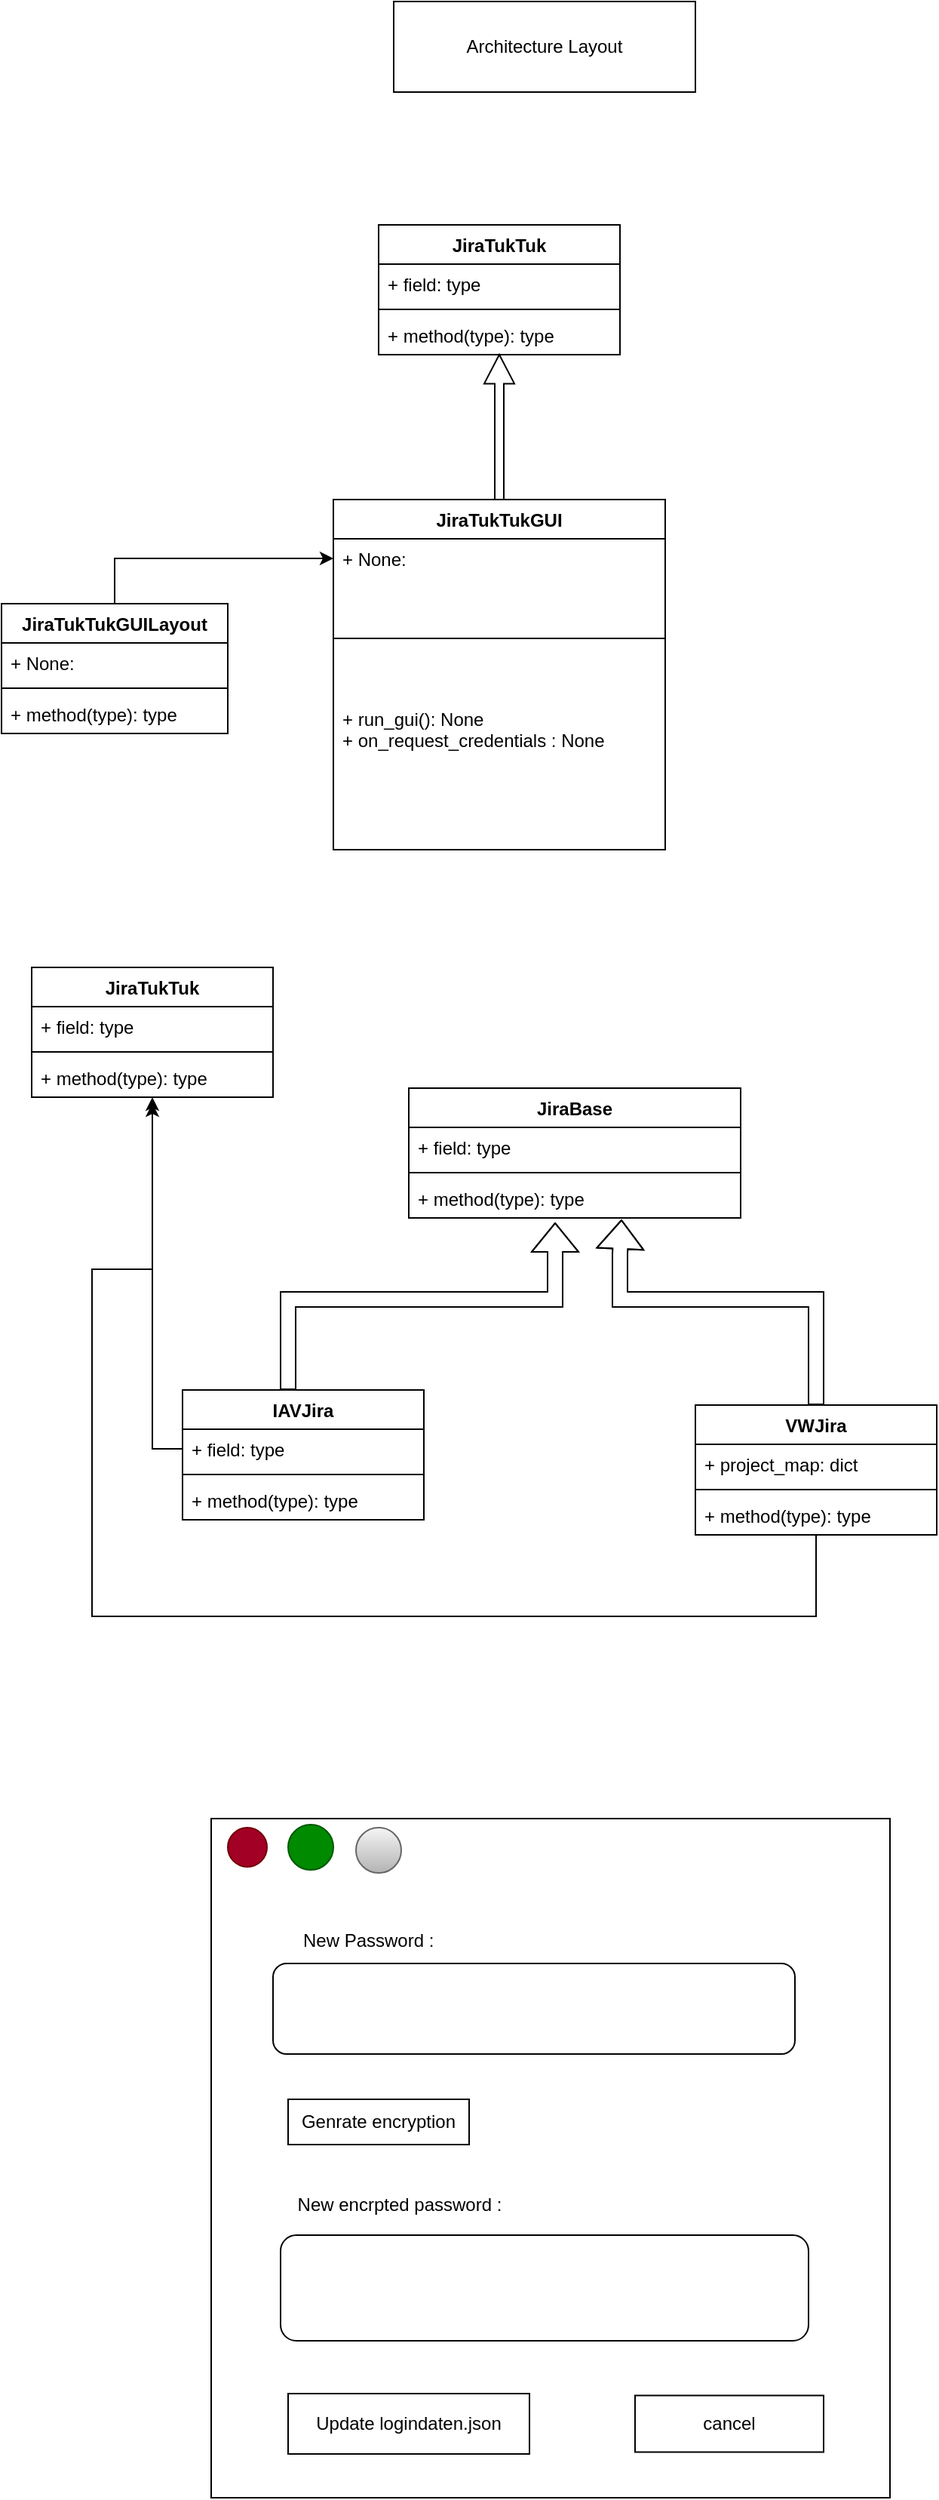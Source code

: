 <mxfile version="20.2.8" type="github"><diagram id="FJrSFJokZsj8YcYKip3K" name="Seite-1"><mxGraphModel dx="968" dy="658" grid="1" gridSize="10" guides="1" tooltips="1" connect="1" arrows="1" fold="1" page="1" pageScale="1" pageWidth="827" pageHeight="1169" math="0" shadow="0"><root><mxCell id="0"/><mxCell id="1" parent="0"/><mxCell id="Ei1yOIkFtn_o3jzYvI5q-6" value="JiraTukTukGUI" style="swimlane;fontStyle=1;align=center;verticalAlign=top;childLayout=stackLayout;horizontal=1;startSize=26;horizontalStack=0;resizeParent=1;resizeParentMax=0;resizeLast=0;collapsible=1;marginBottom=0;" parent="1" vertex="1"><mxGeometry x="270" y="430" width="220" height="232" as="geometry"/></mxCell><mxCell id="Ei1yOIkFtn_o3jzYvI5q-7" value="+ None: " style="text;strokeColor=none;fillColor=none;align=left;verticalAlign=top;spacingLeft=4;spacingRight=4;overflow=hidden;rotatable=0;points=[[0,0.5],[1,0.5]];portConstraint=eastwest;" parent="Ei1yOIkFtn_o3jzYvI5q-6" vertex="1"><mxGeometry y="26" width="220" height="26" as="geometry"/></mxCell><mxCell id="Ei1yOIkFtn_o3jzYvI5q-8" value="" style="line;strokeWidth=1;fillColor=none;align=left;verticalAlign=middle;spacingTop=-1;spacingLeft=3;spacingRight=3;rotatable=0;labelPosition=right;points=[];portConstraint=eastwest;strokeColor=inherit;" parent="Ei1yOIkFtn_o3jzYvI5q-6" vertex="1"><mxGeometry y="52" width="220" height="80" as="geometry"/></mxCell><mxCell id="Ei1yOIkFtn_o3jzYvI5q-9" value="+ run_gui(): None&#10;+ on_request_credentials : None&#10;" style="text;strokeColor=none;fillColor=none;align=left;verticalAlign=top;spacingLeft=4;spacingRight=4;overflow=hidden;rotatable=0;points=[[0,0.5],[1,0.5]];portConstraint=eastwest;" parent="Ei1yOIkFtn_o3jzYvI5q-6" vertex="1"><mxGeometry y="132" width="220" height="100" as="geometry"/></mxCell><mxCell id="Ei1yOIkFtn_o3jzYvI5q-14" style="edgeStyle=orthogonalEdgeStyle;rounded=0;orthogonalLoop=1;jettySize=auto;html=1;entryX=0;entryY=0.5;entryDx=0;entryDy=0;" parent="1" source="Ei1yOIkFtn_o3jzYvI5q-10" target="Ei1yOIkFtn_o3jzYvI5q-7" edge="1"><mxGeometry relative="1" as="geometry"/></mxCell><mxCell id="Ei1yOIkFtn_o3jzYvI5q-10" value="JiraTukTukGUILayout" style="swimlane;fontStyle=1;align=center;verticalAlign=top;childLayout=stackLayout;horizontal=1;startSize=26;horizontalStack=0;resizeParent=1;resizeParentMax=0;resizeLast=0;collapsible=1;marginBottom=0;" parent="1" vertex="1"><mxGeometry x="50" y="499" width="150" height="86" as="geometry"/></mxCell><mxCell id="Ei1yOIkFtn_o3jzYvI5q-11" value="+ None: " style="text;strokeColor=none;fillColor=none;align=left;verticalAlign=top;spacingLeft=4;spacingRight=4;overflow=hidden;rotatable=0;points=[[0,0.5],[1,0.5]];portConstraint=eastwest;" parent="Ei1yOIkFtn_o3jzYvI5q-10" vertex="1"><mxGeometry y="26" width="150" height="26" as="geometry"/></mxCell><mxCell id="Ei1yOIkFtn_o3jzYvI5q-12" value="" style="line;strokeWidth=1;fillColor=none;align=left;verticalAlign=middle;spacingTop=-1;spacingLeft=3;spacingRight=3;rotatable=0;labelPosition=right;points=[];portConstraint=eastwest;strokeColor=inherit;" parent="Ei1yOIkFtn_o3jzYvI5q-10" vertex="1"><mxGeometry y="52" width="150" height="8" as="geometry"/></mxCell><mxCell id="Ei1yOIkFtn_o3jzYvI5q-13" value="+ method(type): type" style="text;strokeColor=none;fillColor=none;align=left;verticalAlign=top;spacingLeft=4;spacingRight=4;overflow=hidden;rotatable=0;points=[[0,0.5],[1,0.5]];portConstraint=eastwest;" parent="Ei1yOIkFtn_o3jzYvI5q-10" vertex="1"><mxGeometry y="60" width="150" height="26" as="geometry"/></mxCell><mxCell id="Ei1yOIkFtn_o3jzYvI5q-15" value="Architecture Layout" style="rounded=0;whiteSpace=wrap;html=1;" parent="1" vertex="1"><mxGeometry x="310" y="100" width="200" height="60" as="geometry"/></mxCell><mxCell id="Ei1yOIkFtn_o3jzYvI5q-24" value="JiraTukTuk" style="swimlane;fontStyle=1;align=center;verticalAlign=top;childLayout=stackLayout;horizontal=1;startSize=26;horizontalStack=0;resizeParent=1;resizeParentMax=0;resizeLast=0;collapsible=1;marginBottom=0;" parent="1" vertex="1"><mxGeometry x="300" y="248" width="160" height="86" as="geometry"/></mxCell><mxCell id="Ei1yOIkFtn_o3jzYvI5q-25" value="+ field: type" style="text;strokeColor=none;fillColor=none;align=left;verticalAlign=top;spacingLeft=4;spacingRight=4;overflow=hidden;rotatable=0;points=[[0,0.5],[1,0.5]];portConstraint=eastwest;" parent="Ei1yOIkFtn_o3jzYvI5q-24" vertex="1"><mxGeometry y="26" width="160" height="26" as="geometry"/></mxCell><mxCell id="Ei1yOIkFtn_o3jzYvI5q-26" value="" style="line;strokeWidth=1;fillColor=none;align=left;verticalAlign=middle;spacingTop=-1;spacingLeft=3;spacingRight=3;rotatable=0;labelPosition=right;points=[];portConstraint=eastwest;strokeColor=inherit;" parent="Ei1yOIkFtn_o3jzYvI5q-24" vertex="1"><mxGeometry y="52" width="160" height="8" as="geometry"/></mxCell><mxCell id="Ei1yOIkFtn_o3jzYvI5q-27" value="+ method(type): type" style="text;strokeColor=none;fillColor=none;align=left;verticalAlign=top;spacingLeft=4;spacingRight=4;overflow=hidden;rotatable=0;points=[[0,0.5],[1,0.5]];portConstraint=eastwest;" parent="Ei1yOIkFtn_o3jzYvI5q-24" vertex="1"><mxGeometry y="60" width="160" height="26" as="geometry"/></mxCell><mxCell id="Ei1yOIkFtn_o3jzYvI5q-29" value="" style="shape=singleArrow;direction=north;whiteSpace=wrap;html=1;" parent="1" vertex="1"><mxGeometry x="370" y="334" width="20" height="96" as="geometry"/></mxCell><mxCell id="54ODkncSRyNXvrmE8b5W-1" value="JiraBase" style="swimlane;fontStyle=1;align=center;verticalAlign=top;childLayout=stackLayout;horizontal=1;startSize=26;horizontalStack=0;resizeParent=1;resizeParentMax=0;resizeLast=0;collapsible=1;marginBottom=0;" vertex="1" parent="1"><mxGeometry x="320" y="820" width="220" height="86" as="geometry"/></mxCell><mxCell id="54ODkncSRyNXvrmE8b5W-2" value="+ field: type" style="text;strokeColor=none;fillColor=none;align=left;verticalAlign=top;spacingLeft=4;spacingRight=4;overflow=hidden;rotatable=0;points=[[0,0.5],[1,0.5]];portConstraint=eastwest;" vertex="1" parent="54ODkncSRyNXvrmE8b5W-1"><mxGeometry y="26" width="220" height="26" as="geometry"/></mxCell><mxCell id="54ODkncSRyNXvrmE8b5W-3" value="" style="line;strokeWidth=1;fillColor=none;align=left;verticalAlign=middle;spacingTop=-1;spacingLeft=3;spacingRight=3;rotatable=0;labelPosition=right;points=[];portConstraint=eastwest;strokeColor=inherit;" vertex="1" parent="54ODkncSRyNXvrmE8b5W-1"><mxGeometry y="52" width="220" height="8" as="geometry"/></mxCell><mxCell id="54ODkncSRyNXvrmE8b5W-4" value="+ method(type): type" style="text;strokeColor=none;fillColor=none;align=left;verticalAlign=top;spacingLeft=4;spacingRight=4;overflow=hidden;rotatable=0;points=[[0,0.5],[1,0.5]];portConstraint=eastwest;" vertex="1" parent="54ODkncSRyNXvrmE8b5W-1"><mxGeometry y="60" width="220" height="26" as="geometry"/></mxCell><mxCell id="54ODkncSRyNXvrmE8b5W-5" value="IAVJira" style="swimlane;fontStyle=1;align=center;verticalAlign=top;childLayout=stackLayout;horizontal=1;startSize=26;horizontalStack=0;resizeParent=1;resizeParentMax=0;resizeLast=0;collapsible=1;marginBottom=0;" vertex="1" parent="1"><mxGeometry x="170" y="1020" width="160" height="86" as="geometry"/></mxCell><mxCell id="54ODkncSRyNXvrmE8b5W-6" value="+ field: type" style="text;strokeColor=none;fillColor=none;align=left;verticalAlign=top;spacingLeft=4;spacingRight=4;overflow=hidden;rotatable=0;points=[[0,0.5],[1,0.5]];portConstraint=eastwest;" vertex="1" parent="54ODkncSRyNXvrmE8b5W-5"><mxGeometry y="26" width="160" height="26" as="geometry"/></mxCell><mxCell id="54ODkncSRyNXvrmE8b5W-7" value="" style="line;strokeWidth=1;fillColor=none;align=left;verticalAlign=middle;spacingTop=-1;spacingLeft=3;spacingRight=3;rotatable=0;labelPosition=right;points=[];portConstraint=eastwest;strokeColor=inherit;" vertex="1" parent="54ODkncSRyNXvrmE8b5W-5"><mxGeometry y="52" width="160" height="8" as="geometry"/></mxCell><mxCell id="54ODkncSRyNXvrmE8b5W-8" value="+ method(type): type" style="text;strokeColor=none;fillColor=none;align=left;verticalAlign=top;spacingLeft=4;spacingRight=4;overflow=hidden;rotatable=0;points=[[0,0.5],[1,0.5]];portConstraint=eastwest;" vertex="1" parent="54ODkncSRyNXvrmE8b5W-5"><mxGeometry y="60" width="160" height="26" as="geometry"/></mxCell><mxCell id="54ODkncSRyNXvrmE8b5W-20" style="edgeStyle=orthogonalEdgeStyle;rounded=0;orthogonalLoop=1;jettySize=auto;html=1;" edge="1" parent="1" source="54ODkncSRyNXvrmE8b5W-9"><mxGeometry relative="1" as="geometry"><mxPoint x="150" y="830" as="targetPoint"/><Array as="points"><mxPoint x="590" y="1170"/><mxPoint x="110" y="1170"/><mxPoint x="110" y="940"/></Array></mxGeometry></mxCell><mxCell id="54ODkncSRyNXvrmE8b5W-9" value="VWJira" style="swimlane;fontStyle=1;align=center;verticalAlign=top;childLayout=stackLayout;horizontal=1;startSize=26;horizontalStack=0;resizeParent=1;resizeParentMax=0;resizeLast=0;collapsible=1;marginBottom=0;" vertex="1" parent="1"><mxGeometry x="510" y="1030" width="160" height="86" as="geometry"/></mxCell><mxCell id="54ODkncSRyNXvrmE8b5W-10" value="+ project_map: dict" style="text;strokeColor=none;fillColor=none;align=left;verticalAlign=top;spacingLeft=4;spacingRight=4;overflow=hidden;rotatable=0;points=[[0,0.5],[1,0.5]];portConstraint=eastwest;" vertex="1" parent="54ODkncSRyNXvrmE8b5W-9"><mxGeometry y="26" width="160" height="26" as="geometry"/></mxCell><mxCell id="54ODkncSRyNXvrmE8b5W-11" value="" style="line;strokeWidth=1;fillColor=none;align=left;verticalAlign=middle;spacingTop=-1;spacingLeft=3;spacingRight=3;rotatable=0;labelPosition=right;points=[];portConstraint=eastwest;strokeColor=inherit;" vertex="1" parent="54ODkncSRyNXvrmE8b5W-9"><mxGeometry y="52" width="160" height="8" as="geometry"/></mxCell><mxCell id="54ODkncSRyNXvrmE8b5W-12" value="+ method(type): type" style="text;strokeColor=none;fillColor=none;align=left;verticalAlign=top;spacingLeft=4;spacingRight=4;overflow=hidden;rotatable=0;points=[[0,0.5],[1,0.5]];portConstraint=eastwest;" vertex="1" parent="54ODkncSRyNXvrmE8b5W-9"><mxGeometry y="60" width="160" height="26" as="geometry"/></mxCell><mxCell id="54ODkncSRyNXvrmE8b5W-13" value="" style="shape=flexArrow;endArrow=classic;html=1;rounded=0;entryX=0.441;entryY=1.115;entryDx=0;entryDy=0;entryPerimeter=0;" edge="1" parent="1" target="54ODkncSRyNXvrmE8b5W-4"><mxGeometry width="50" height="50" relative="1" as="geometry"><mxPoint x="240" y="1020" as="sourcePoint"/><mxPoint x="500" y="960" as="targetPoint"/><Array as="points"><mxPoint x="240" y="960"/><mxPoint x="417" y="960"/></Array></mxGeometry></mxCell><mxCell id="54ODkncSRyNXvrmE8b5W-14" value="" style="shape=flexArrow;endArrow=classic;html=1;rounded=0;entryX=0.641;entryY=1.038;entryDx=0;entryDy=0;entryPerimeter=0;exitX=0.5;exitY=0;exitDx=0;exitDy=0;" edge="1" parent="1" source="54ODkncSRyNXvrmE8b5W-9" target="54ODkncSRyNXvrmE8b5W-4"><mxGeometry width="50" height="50" relative="1" as="geometry"><mxPoint x="650" y="1010" as="sourcePoint"/><mxPoint x="460" y="890" as="targetPoint"/><Array as="points"><mxPoint x="590" y="990"/><mxPoint x="590" y="960"/><mxPoint x="460" y="960"/><mxPoint x="460" y="930"/></Array></mxGeometry></mxCell><mxCell id="54ODkncSRyNXvrmE8b5W-15" value="JiraTukTuk" style="swimlane;fontStyle=1;align=center;verticalAlign=top;childLayout=stackLayout;horizontal=1;startSize=26;horizontalStack=0;resizeParent=1;resizeParentMax=0;resizeLast=0;collapsible=1;marginBottom=0;" vertex="1" parent="1"><mxGeometry x="70" y="740" width="160" height="86" as="geometry"/></mxCell><mxCell id="54ODkncSRyNXvrmE8b5W-16" value="+ field: type" style="text;strokeColor=none;fillColor=none;align=left;verticalAlign=top;spacingLeft=4;spacingRight=4;overflow=hidden;rotatable=0;points=[[0,0.5],[1,0.5]];portConstraint=eastwest;" vertex="1" parent="54ODkncSRyNXvrmE8b5W-15"><mxGeometry y="26" width="160" height="26" as="geometry"/></mxCell><mxCell id="54ODkncSRyNXvrmE8b5W-17" value="" style="line;strokeWidth=1;fillColor=none;align=left;verticalAlign=middle;spacingTop=-1;spacingLeft=3;spacingRight=3;rotatable=0;labelPosition=right;points=[];portConstraint=eastwest;strokeColor=inherit;" vertex="1" parent="54ODkncSRyNXvrmE8b5W-15"><mxGeometry y="52" width="160" height="8" as="geometry"/></mxCell><mxCell id="54ODkncSRyNXvrmE8b5W-18" value="+ method(type): type" style="text;strokeColor=none;fillColor=none;align=left;verticalAlign=top;spacingLeft=4;spacingRight=4;overflow=hidden;rotatable=0;points=[[0,0.5],[1,0.5]];portConstraint=eastwest;" vertex="1" parent="54ODkncSRyNXvrmE8b5W-15"><mxGeometry y="60" width="160" height="26" as="geometry"/></mxCell><mxCell id="54ODkncSRyNXvrmE8b5W-19" style="edgeStyle=orthogonalEdgeStyle;rounded=0;orthogonalLoop=1;jettySize=auto;html=1;entryX=0.5;entryY=1;entryDx=0;entryDy=0;" edge="1" parent="1" source="54ODkncSRyNXvrmE8b5W-6" target="54ODkncSRyNXvrmE8b5W-15"><mxGeometry relative="1" as="geometry"/></mxCell><mxCell id="54ODkncSRyNXvrmE8b5W-21" value="" style="whiteSpace=wrap;html=1;aspect=fixed;" vertex="1" parent="1"><mxGeometry x="189" y="1304" width="450" height="450" as="geometry"/></mxCell><mxCell id="54ODkncSRyNXvrmE8b5W-22" value="" style="rounded=1;whiteSpace=wrap;html=1;" vertex="1" parent="1"><mxGeometry x="230" y="1400" width="346" height="60" as="geometry"/></mxCell><mxCell id="54ODkncSRyNXvrmE8b5W-23" value="" style="rounded=1;whiteSpace=wrap;html=1;" vertex="1" parent="1"><mxGeometry x="235" y="1580" width="350" height="70" as="geometry"/></mxCell><mxCell id="54ODkncSRyNXvrmE8b5W-24" value="New Password :&amp;nbsp;" style="text;html=1;strokeColor=none;fillColor=none;align=center;verticalAlign=middle;whiteSpace=wrap;rounded=0;" vertex="1" parent="1"><mxGeometry x="210" y="1370" width="170" height="30" as="geometry"/></mxCell><mxCell id="54ODkncSRyNXvrmE8b5W-25" value="New encrpted password :" style="text;html=1;strokeColor=none;fillColor=none;align=center;verticalAlign=middle;whiteSpace=wrap;rounded=0;" vertex="1" parent="1"><mxGeometry x="214" y="1540" width="200" height="40" as="geometry"/></mxCell><mxCell id="54ODkncSRyNXvrmE8b5W-26" value="Text" style="text;html=1;strokeColor=none;fillColor=none;align=center;verticalAlign=middle;whiteSpace=wrap;rounded=0;" vertex="1" parent="1"><mxGeometry x="270" y="1685" width="60" height="30" as="geometry"/></mxCell><mxCell id="54ODkncSRyNXvrmE8b5W-27" value="Update logindaten.json" style="rounded=0;whiteSpace=wrap;html=1;" vertex="1" parent="1"><mxGeometry x="240" y="1685" width="160" height="40" as="geometry"/></mxCell><mxCell id="54ODkncSRyNXvrmE8b5W-28" value="Genrate encryption" style="rounded=0;whiteSpace=wrap;html=1;" vertex="1" parent="1"><mxGeometry x="240" y="1490" width="120" height="30" as="geometry"/></mxCell><mxCell id="54ODkncSRyNXvrmE8b5W-29" value="" style="ellipse;whiteSpace=wrap;html=1;aspect=fixed;fillColor=#a20025;fontColor=#ffffff;strokeColor=#6F0000;" vertex="1" parent="1"><mxGeometry x="200" y="1310" width="26" height="26" as="geometry"/></mxCell><mxCell id="54ODkncSRyNXvrmE8b5W-30" value="" style="ellipse;whiteSpace=wrap;html=1;aspect=fixed;fillColor=#008a00;fontColor=#ffffff;strokeColor=#005700;" vertex="1" parent="1"><mxGeometry x="240" y="1308" width="30" height="30" as="geometry"/></mxCell><mxCell id="54ODkncSRyNXvrmE8b5W-31" value="" style="ellipse;whiteSpace=wrap;html=1;aspect=fixed;fillColor=#f5f5f5;gradientColor=#b3b3b3;strokeColor=#666666;" vertex="1" parent="1"><mxGeometry x="285" y="1310" width="30" height="30" as="geometry"/></mxCell><mxCell id="54ODkncSRyNXvrmE8b5W-32" value="cancel" style="rounded=0;whiteSpace=wrap;html=1;" vertex="1" parent="1"><mxGeometry x="470" y="1686.25" width="125" height="37.5" as="geometry"/></mxCell></root></mxGraphModel></diagram></mxfile>